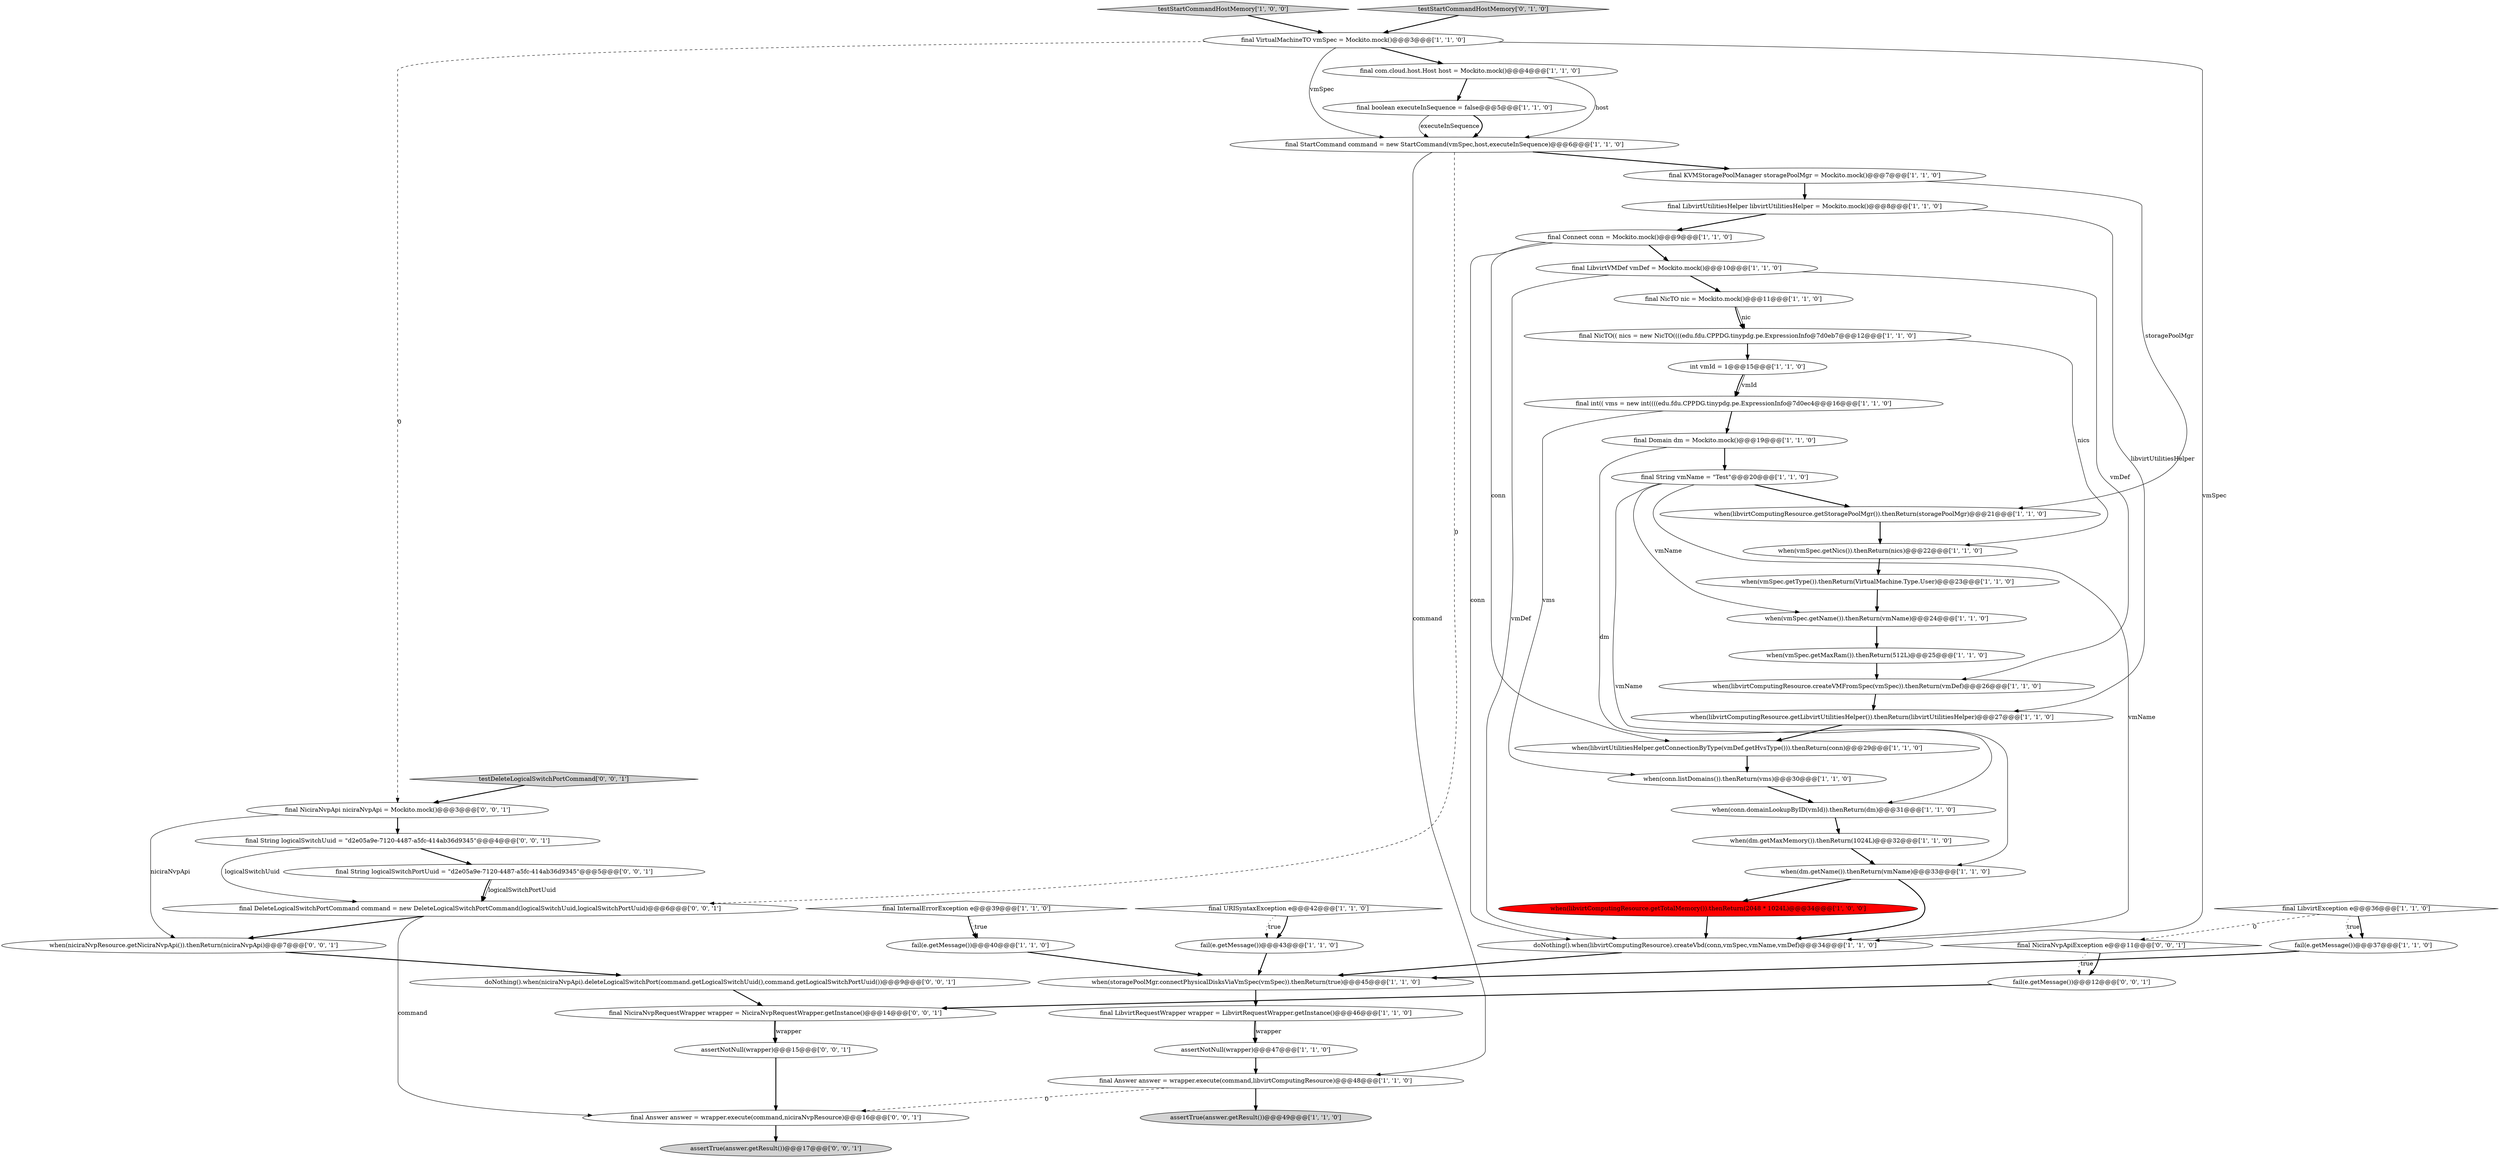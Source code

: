 digraph {
18 [style = filled, label = "int vmId = 1@@@15@@@['1', '1', '0']", fillcolor = white, shape = ellipse image = "AAA0AAABBB1BBB"];
8 [style = filled, label = "fail(e.getMessage())@@@37@@@['1', '1', '0']", fillcolor = white, shape = ellipse image = "AAA0AAABBB1BBB"];
15 [style = filled, label = "when(conn.listDomains()).thenReturn(vms)@@@30@@@['1', '1', '0']", fillcolor = white, shape = ellipse image = "AAA0AAABBB1BBB"];
11 [style = filled, label = "final Connect conn = Mockito.mock()@@@9@@@['1', '1', '0']", fillcolor = white, shape = ellipse image = "AAA0AAABBB1BBB"];
48 [style = filled, label = "testDeleteLogicalSwitchPortCommand['0', '0', '1']", fillcolor = lightgray, shape = diamond image = "AAA0AAABBB3BBB"];
49 [style = filled, label = "final String logicalSwitchPortUuid = \"d2e05a9e-7120-4487-a5fc-414ab36d9345\"@@@5@@@['0', '0', '1']", fillcolor = white, shape = ellipse image = "AAA0AAABBB3BBB"];
5 [style = filled, label = "when(vmSpec.getNics()).thenReturn(nics)@@@22@@@['1', '1', '0']", fillcolor = white, shape = ellipse image = "AAA0AAABBB1BBB"];
0 [style = filled, label = "when(libvirtComputingResource.getTotalMemory()).thenReturn(2048 * 1024L)@@@34@@@['1', '0', '0']", fillcolor = red, shape = ellipse image = "AAA1AAABBB1BBB"];
44 [style = filled, label = "final Answer answer = wrapper.execute(command,niciraNvpResource)@@@16@@@['0', '0', '1']", fillcolor = white, shape = ellipse image = "AAA0AAABBB3BBB"];
50 [style = filled, label = "doNothing().when(niciraNvpApi).deleteLogicalSwitchPort(command.getLogicalSwitchUuid(),command.getLogicalSwitchPortUuid())@@@9@@@['0', '0', '1']", fillcolor = white, shape = ellipse image = "AAA0AAABBB3BBB"];
12 [style = filled, label = "final String vmName = \"Test\"@@@20@@@['1', '1', '0']", fillcolor = white, shape = ellipse image = "AAA0AAABBB1BBB"];
41 [style = filled, label = "when(niciraNvpResource.getNiciraNvpApi()).thenReturn(niciraNvpApi)@@@7@@@['0', '0', '1']", fillcolor = white, shape = ellipse image = "AAA0AAABBB3BBB"];
25 [style = filled, label = "final boolean executeInSequence = false@@@5@@@['1', '1', '0']", fillcolor = white, shape = ellipse image = "AAA0AAABBB1BBB"];
20 [style = filled, label = "final LibvirtUtilitiesHelper libvirtUtilitiesHelper = Mockito.mock()@@@8@@@['1', '1', '0']", fillcolor = white, shape = ellipse image = "AAA0AAABBB1BBB"];
46 [style = filled, label = "assertNotNull(wrapper)@@@15@@@['0', '0', '1']", fillcolor = white, shape = ellipse image = "AAA0AAABBB3BBB"];
14 [style = filled, label = "assertTrue(answer.getResult())@@@49@@@['1', '1', '0']", fillcolor = lightgray, shape = ellipse image = "AAA0AAABBB1BBB"];
10 [style = filled, label = "final Domain dm = Mockito.mock()@@@19@@@['1', '1', '0']", fillcolor = white, shape = ellipse image = "AAA0AAABBB1BBB"];
16 [style = filled, label = "final VirtualMachineTO vmSpec = Mockito.mock()@@@3@@@['1', '1', '0']", fillcolor = white, shape = ellipse image = "AAA0AAABBB1BBB"];
51 [style = filled, label = "final DeleteLogicalSwitchPortCommand command = new DeleteLogicalSwitchPortCommand(logicalSwitchUuid,logicalSwitchPortUuid)@@@6@@@['0', '0', '1']", fillcolor = white, shape = ellipse image = "AAA0AAABBB3BBB"];
35 [style = filled, label = "testStartCommandHostMemory['1', '0', '0']", fillcolor = lightgray, shape = diamond image = "AAA0AAABBB1BBB"];
17 [style = filled, label = "final InternalErrorException e@@@39@@@['1', '1', '0']", fillcolor = white, shape = diamond image = "AAA0AAABBB1BBB"];
29 [style = filled, label = "assertNotNull(wrapper)@@@47@@@['1', '1', '0']", fillcolor = white, shape = ellipse image = "AAA0AAABBB1BBB"];
33 [style = filled, label = "fail(e.getMessage())@@@40@@@['1', '1', '0']", fillcolor = white, shape = ellipse image = "AAA0AAABBB1BBB"];
4 [style = filled, label = "when(dm.getMaxMemory()).thenReturn(1024L)@@@32@@@['1', '1', '0']", fillcolor = white, shape = ellipse image = "AAA0AAABBB1BBB"];
37 [style = filled, label = "doNothing().when(libvirtComputingResource).createVbd(conn,vmSpec,vmName,vmDef)@@@34@@@['1', '1', '0']", fillcolor = white, shape = ellipse image = "AAA0AAABBB1BBB"];
42 [style = filled, label = "final NiciraNvpApiException e@@@11@@@['0', '0', '1']", fillcolor = white, shape = diamond image = "AAA0AAABBB3BBB"];
38 [style = filled, label = "final KVMStoragePoolManager storagePoolMgr = Mockito.mock()@@@7@@@['1', '1', '0']", fillcolor = white, shape = ellipse image = "AAA0AAABBB1BBB"];
31 [style = filled, label = "final NicTO(( nics = new NicTO((((edu.fdu.CPPDG.tinypdg.pe.ExpressionInfo@7d0eb7@@@12@@@['1', '1', '0']", fillcolor = white, shape = ellipse image = "AAA0AAABBB1BBB"];
45 [style = filled, label = "fail(e.getMessage())@@@12@@@['0', '0', '1']", fillcolor = white, shape = ellipse image = "AAA0AAABBB3BBB"];
1 [style = filled, label = "when(conn.domainLookupByID(vmId)).thenReturn(dm)@@@31@@@['1', '1', '0']", fillcolor = white, shape = ellipse image = "AAA0AAABBB1BBB"];
2 [style = filled, label = "final com.cloud.host.Host host = Mockito.mock()@@@4@@@['1', '1', '0']", fillcolor = white, shape = ellipse image = "AAA0AAABBB1BBB"];
47 [style = filled, label = "final NiciraNvpApi niciraNvpApi = Mockito.mock()@@@3@@@['0', '0', '1']", fillcolor = white, shape = ellipse image = "AAA0AAABBB3BBB"];
6 [style = filled, label = "final LibvirtException e@@@36@@@['1', '1', '0']", fillcolor = white, shape = diamond image = "AAA0AAABBB1BBB"];
19 [style = filled, label = "final StartCommand command = new StartCommand(vmSpec,host,executeInSequence)@@@6@@@['1', '1', '0']", fillcolor = white, shape = ellipse image = "AAA0AAABBB1BBB"];
43 [style = filled, label = "final NiciraNvpRequestWrapper wrapper = NiciraNvpRequestWrapper.getInstance()@@@14@@@['0', '0', '1']", fillcolor = white, shape = ellipse image = "AAA0AAABBB3BBB"];
26 [style = filled, label = "when(libvirtComputingResource.createVMFromSpec(vmSpec)).thenReturn(vmDef)@@@26@@@['1', '1', '0']", fillcolor = white, shape = ellipse image = "AAA0AAABBB1BBB"];
9 [style = filled, label = "final LibvirtRequestWrapper wrapper = LibvirtRequestWrapper.getInstance()@@@46@@@['1', '1', '0']", fillcolor = white, shape = ellipse image = "AAA0AAABBB1BBB"];
7 [style = filled, label = "when(storagePoolMgr.connectPhysicalDisksViaVmSpec(vmSpec)).thenReturn(true)@@@45@@@['1', '1', '0']", fillcolor = white, shape = ellipse image = "AAA0AAABBB1BBB"];
24 [style = filled, label = "final NicTO nic = Mockito.mock()@@@11@@@['1', '1', '0']", fillcolor = white, shape = ellipse image = "AAA0AAABBB1BBB"];
36 [style = filled, label = "when(vmSpec.getType()).thenReturn(VirtualMachine.Type.User)@@@23@@@['1', '1', '0']", fillcolor = white, shape = ellipse image = "AAA0AAABBB1BBB"];
22 [style = filled, label = "when(libvirtComputingResource.getStoragePoolMgr()).thenReturn(storagePoolMgr)@@@21@@@['1', '1', '0']", fillcolor = white, shape = ellipse image = "AAA0AAABBB1BBB"];
27 [style = filled, label = "when(vmSpec.getMaxRam()).thenReturn(512L)@@@25@@@['1', '1', '0']", fillcolor = white, shape = ellipse image = "AAA0AAABBB1BBB"];
30 [style = filled, label = "when(libvirtComputingResource.getLibvirtUtilitiesHelper()).thenReturn(libvirtUtilitiesHelper)@@@27@@@['1', '1', '0']", fillcolor = white, shape = ellipse image = "AAA0AAABBB1BBB"];
52 [style = filled, label = "final String logicalSwitchUuid = \"d2e05a9e-7120-4487-a5fc-414ab36d9345\"@@@4@@@['0', '0', '1']", fillcolor = white, shape = ellipse image = "AAA0AAABBB3BBB"];
40 [style = filled, label = "testStartCommandHostMemory['0', '1', '0']", fillcolor = lightgray, shape = diamond image = "AAA0AAABBB2BBB"];
23 [style = filled, label = "final int(( vms = new int((((edu.fdu.CPPDG.tinypdg.pe.ExpressionInfo@7d0ec4@@@16@@@['1', '1', '0']", fillcolor = white, shape = ellipse image = "AAA0AAABBB1BBB"];
34 [style = filled, label = "fail(e.getMessage())@@@43@@@['1', '1', '0']", fillcolor = white, shape = ellipse image = "AAA0AAABBB1BBB"];
21 [style = filled, label = "when(libvirtUtilitiesHelper.getConnectionByType(vmDef.getHvsType())).thenReturn(conn)@@@29@@@['1', '1', '0']", fillcolor = white, shape = ellipse image = "AAA0AAABBB1BBB"];
53 [style = filled, label = "assertTrue(answer.getResult())@@@17@@@['0', '0', '1']", fillcolor = lightgray, shape = ellipse image = "AAA0AAABBB3BBB"];
13 [style = filled, label = "when(vmSpec.getName()).thenReturn(vmName)@@@24@@@['1', '1', '0']", fillcolor = white, shape = ellipse image = "AAA0AAABBB1BBB"];
32 [style = filled, label = "final Answer answer = wrapper.execute(command,libvirtComputingResource)@@@48@@@['1', '1', '0']", fillcolor = white, shape = ellipse image = "AAA0AAABBB1BBB"];
3 [style = filled, label = "final LibvirtVMDef vmDef = Mockito.mock()@@@10@@@['1', '1', '0']", fillcolor = white, shape = ellipse image = "AAA0AAABBB1BBB"];
28 [style = filled, label = "when(dm.getName()).thenReturn(vmName)@@@33@@@['1', '1', '0']", fillcolor = white, shape = ellipse image = "AAA0AAABBB1BBB"];
39 [style = filled, label = "final URISyntaxException e@@@42@@@['1', '1', '0']", fillcolor = white, shape = diamond image = "AAA0AAABBB1BBB"];
3->24 [style = bold, label=""];
42->45 [style = bold, label=""];
21->15 [style = bold, label=""];
24->31 [style = solid, label="nic"];
49->51 [style = bold, label=""];
44->53 [style = bold, label=""];
7->9 [style = bold, label=""];
28->0 [style = bold, label=""];
16->47 [style = dashed, label="0"];
40->16 [style = bold, label=""];
45->43 [style = bold, label=""];
20->30 [style = solid, label="libvirtUtilitiesHelper"];
10->12 [style = bold, label=""];
25->19 [style = bold, label=""];
11->37 [style = solid, label="conn"];
2->25 [style = bold, label=""];
5->36 [style = bold, label=""];
9->29 [style = bold, label=""];
12->22 [style = bold, label=""];
33->7 [style = bold, label=""];
1->4 [style = bold, label=""];
32->44 [style = dashed, label="0"];
28->37 [style = bold, label=""];
50->43 [style = bold, label=""];
16->37 [style = solid, label="vmSpec"];
39->34 [style = bold, label=""];
6->42 [style = dashed, label="0"];
22->5 [style = bold, label=""];
43->46 [style = bold, label=""];
19->51 [style = dashed, label="0"];
23->15 [style = solid, label="vms"];
29->32 [style = bold, label=""];
9->29 [style = solid, label="wrapper"];
23->10 [style = bold, label=""];
51->44 [style = solid, label="command"];
42->45 [style = dotted, label="true"];
19->38 [style = bold, label=""];
31->5 [style = solid, label="nics"];
17->33 [style = dotted, label="true"];
41->50 [style = bold, label=""];
39->34 [style = dotted, label="true"];
27->26 [style = bold, label=""];
46->44 [style = bold, label=""];
38->20 [style = bold, label=""];
19->32 [style = solid, label="command"];
18->23 [style = bold, label=""];
25->19 [style = solid, label="executeInSequence"];
11->21 [style = solid, label="conn"];
49->51 [style = solid, label="logicalSwitchPortUuid"];
32->14 [style = bold, label=""];
38->22 [style = solid, label="storagePoolMgr"];
37->7 [style = bold, label=""];
30->21 [style = bold, label=""];
36->13 [style = bold, label=""];
13->27 [style = bold, label=""];
2->19 [style = solid, label="host"];
24->31 [style = bold, label=""];
11->3 [style = bold, label=""];
12->28 [style = solid, label="vmName"];
6->8 [style = dotted, label="true"];
16->19 [style = solid, label="vmSpec"];
52->51 [style = solid, label="logicalSwitchUuid"];
47->52 [style = bold, label=""];
20->11 [style = bold, label=""];
15->1 [style = bold, label=""];
12->13 [style = solid, label="vmName"];
3->37 [style = solid, label="vmDef"];
35->16 [style = bold, label=""];
0->37 [style = bold, label=""];
52->49 [style = bold, label=""];
47->41 [style = solid, label="niciraNvpApi"];
10->1 [style = solid, label="dm"];
18->23 [style = solid, label="vmId"];
34->7 [style = bold, label=""];
31->18 [style = bold, label=""];
12->37 [style = solid, label="vmName"];
17->33 [style = bold, label=""];
16->2 [style = bold, label=""];
4->28 [style = bold, label=""];
8->7 [style = bold, label=""];
26->30 [style = bold, label=""];
3->26 [style = solid, label="vmDef"];
43->46 [style = solid, label="wrapper"];
48->47 [style = bold, label=""];
6->8 [style = bold, label=""];
51->41 [style = bold, label=""];
}
